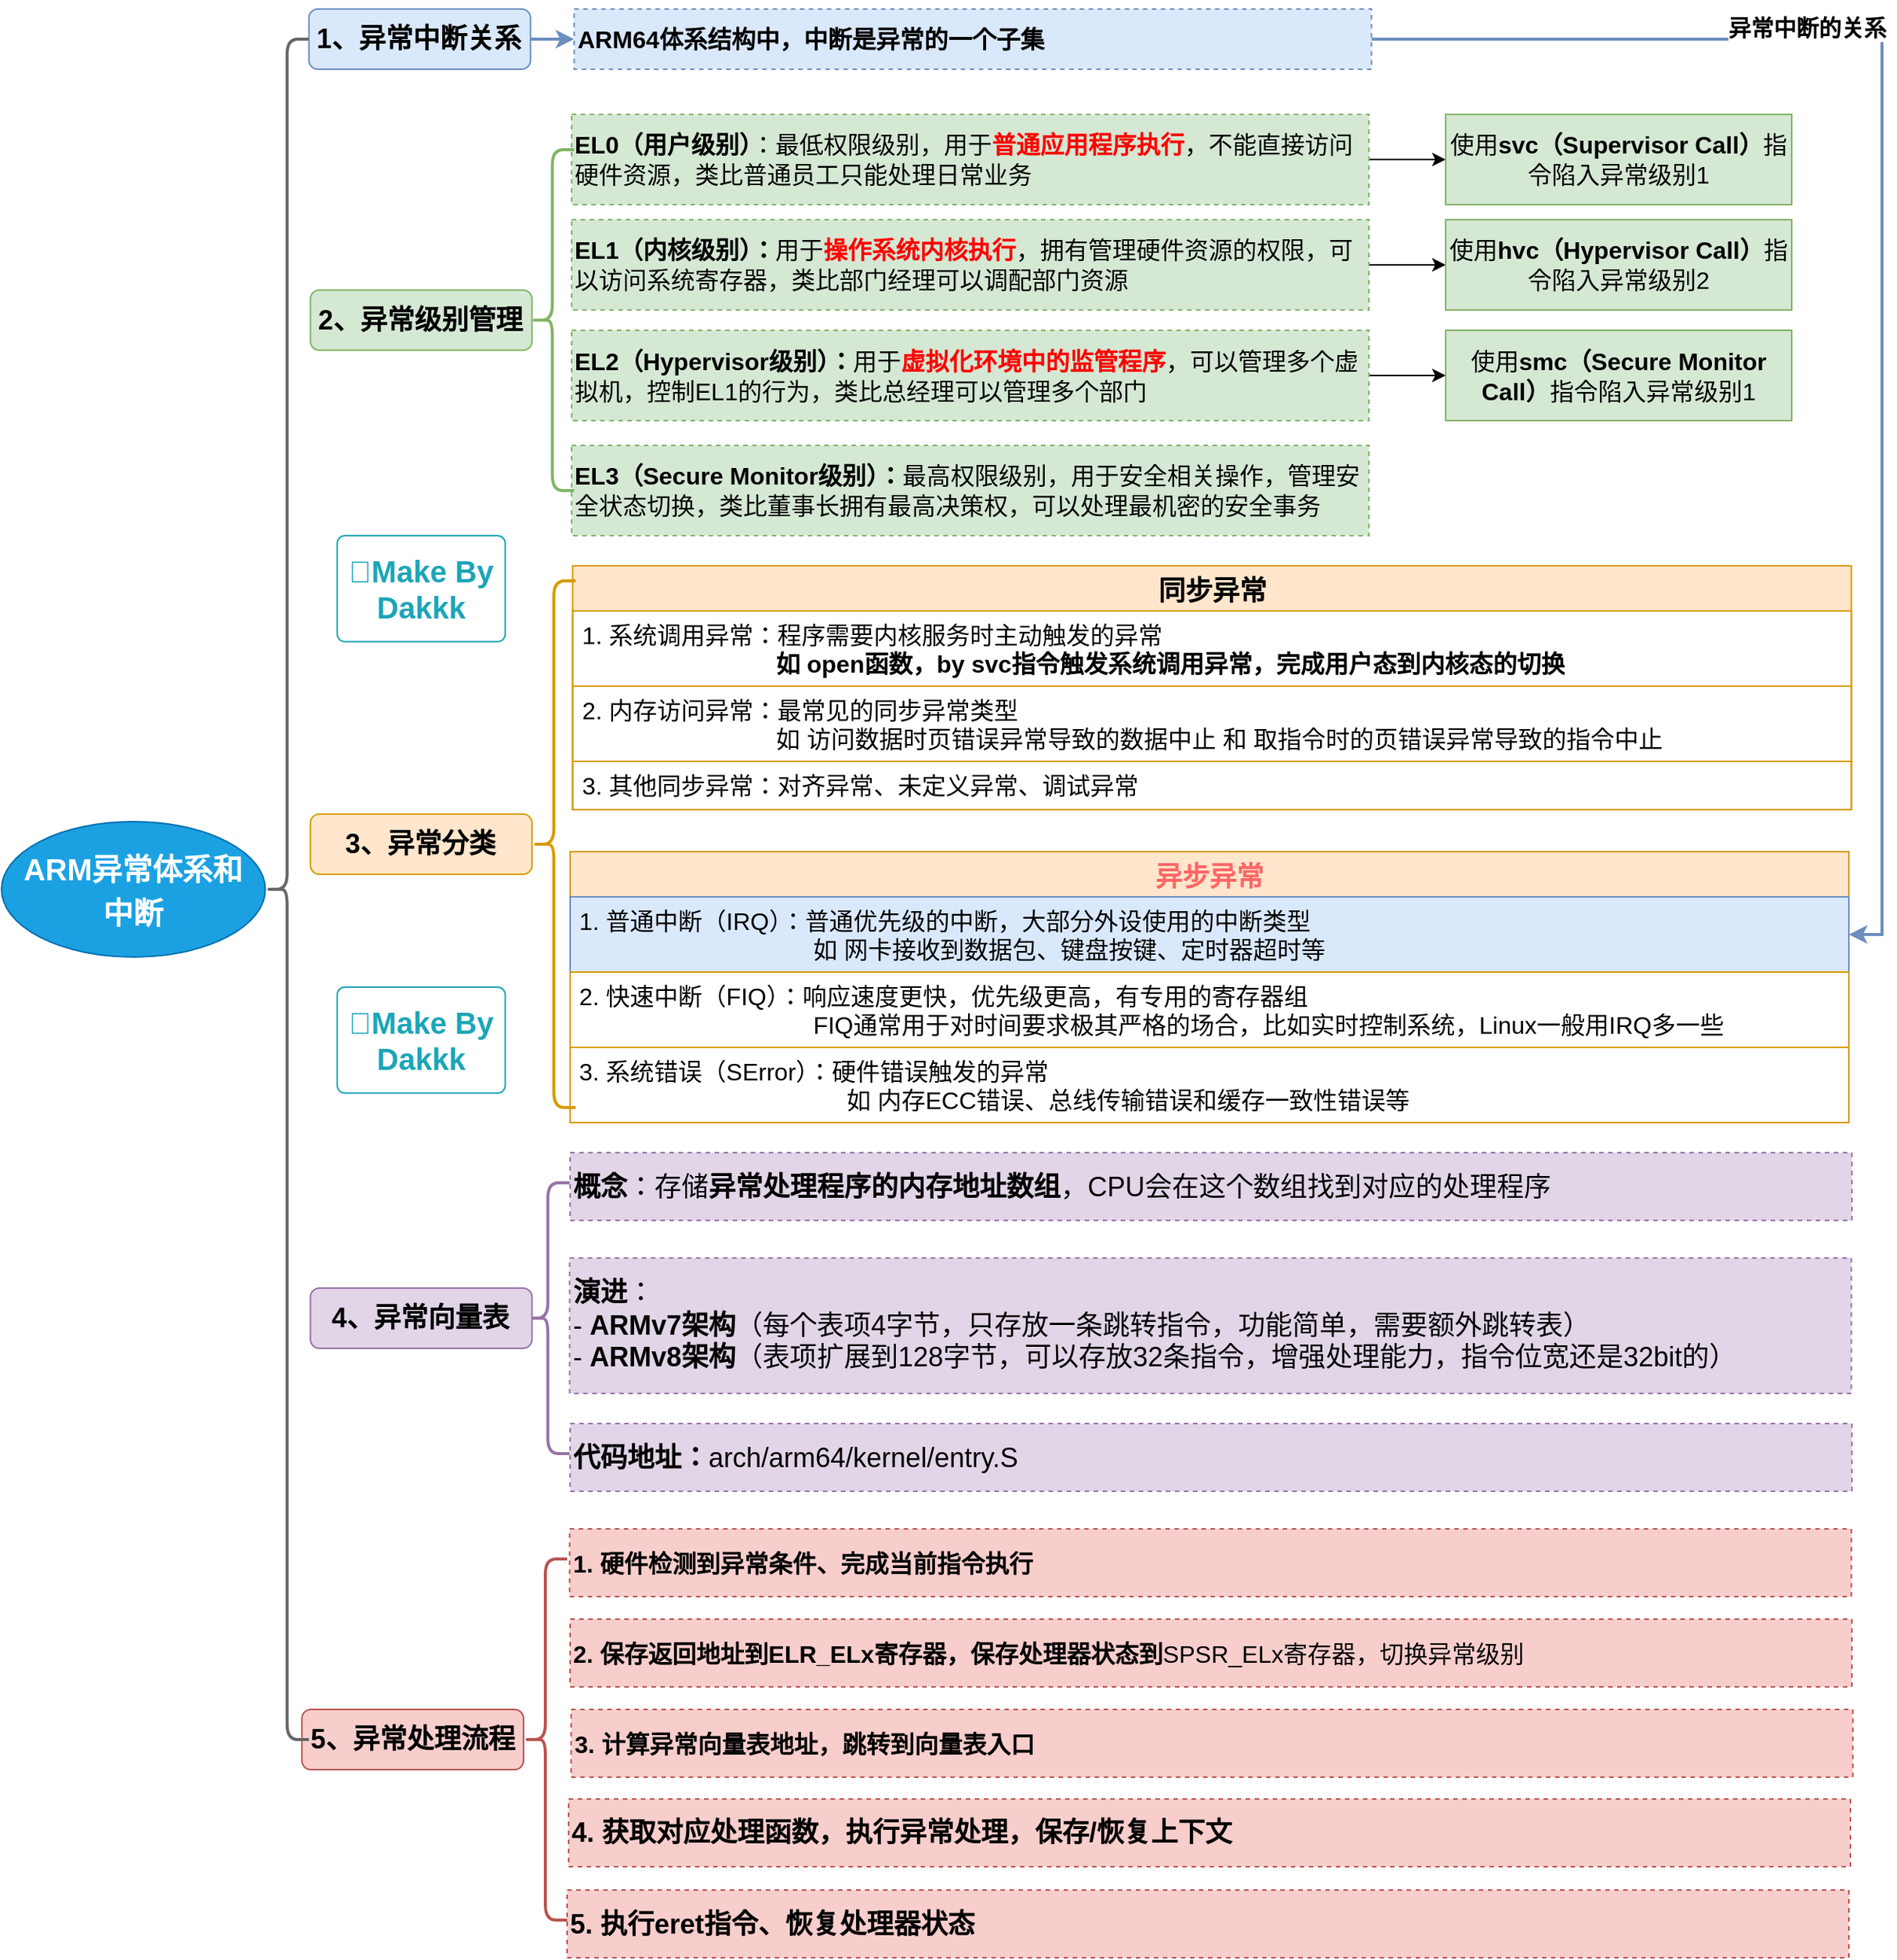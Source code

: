 <mxfile version="27.0.9">
  <diagram name="第 1 页" id="hvhz0mEbT-xumnUmbzxd">
    <mxGraphModel dx="2066" dy="2855" grid="1" gridSize="10" guides="1" tooltips="1" connect="1" arrows="1" fold="1" page="1" pageScale="1" pageWidth="1169" pageHeight="1654" math="0" shadow="0">
      <root>
        <mxCell id="0" />
        <mxCell id="1" parent="0" />
        <mxCell id="OzN_1pdyWGVlcitIOYUE-4" value="&lt;h2&gt;&lt;font style=&quot;font-size: 18px;&quot;&gt;2、异常级别管理&lt;/font&gt;&lt;/h2&gt;" style="rounded=1;whiteSpace=wrap;html=1;fillColor=#d5e8d4;strokeColor=#82b366;fontStyle=1" parent="1" vertex="1">
          <mxGeometry x="245.33" y="186.75" width="147.33" height="40" as="geometry" />
        </mxCell>
        <mxCell id="OzN_1pdyWGVlcitIOYUE-116" style="edgeStyle=orthogonalEdgeStyle;rounded=0;orthogonalLoop=1;jettySize=auto;html=1;entryX=0;entryY=0.5;entryDx=0;entryDy=0;" parent="1" source="OzN_1pdyWGVlcitIOYUE-5" target="OzN_1pdyWGVlcitIOYUE-113" edge="1">
          <mxGeometry relative="1" as="geometry" />
        </mxCell>
        <mxCell id="OzN_1pdyWGVlcitIOYUE-5" value="&lt;span style=&quot;font-size: 16px;&quot;&gt;&lt;b&gt;EL0（用户级别）&lt;/b&gt;：最低权限级别，用于&lt;font style=&quot;color: rgb(255, 0, 0);&quot;&gt;&lt;b&gt;普通应用程序执行&lt;/b&gt;&lt;/font&gt;，不能直接访问硬件资源，类比普通员工只能处理日常业务&lt;/span&gt;" style="text;html=1;align=left;verticalAlign=middle;whiteSpace=wrap;rounded=0;fillColor=#d5e8d4;strokeColor=#82b366;dashed=1;fontSize=14;" parent="1" vertex="1">
          <mxGeometry x="419" y="70" width="530" height="60" as="geometry" />
        </mxCell>
        <mxCell id="OzN_1pdyWGVlcitIOYUE-117" style="edgeStyle=orthogonalEdgeStyle;rounded=0;orthogonalLoop=1;jettySize=auto;html=1;entryX=0;entryY=0.5;entryDx=0;entryDy=0;" parent="1" source="OzN_1pdyWGVlcitIOYUE-6" target="OzN_1pdyWGVlcitIOYUE-114" edge="1">
          <mxGeometry relative="1" as="geometry" />
        </mxCell>
        <mxCell id="OzN_1pdyWGVlcitIOYUE-6" value="&lt;span style=&quot;font-size: 16px;&quot;&gt;&lt;b&gt;EL1（内核级别）：&lt;/b&gt;用于&lt;b&gt;&lt;font style=&quot;color: rgb(255, 0, 0);&quot;&gt;操作系统内核执行&lt;/font&gt;&lt;/b&gt;，拥有管理硬件资源的权限，可以访问系统寄存器，类比部门经理可以调配部门资源&lt;/span&gt;" style="text;html=1;align=left;verticalAlign=middle;whiteSpace=wrap;rounded=0;fillColor=#d5e8d4;strokeColor=#82b366;dashed=1;fontSize=14;" parent="1" vertex="1">
          <mxGeometry x="419" y="140" width="530" height="60" as="geometry" />
        </mxCell>
        <mxCell id="OzN_1pdyWGVlcitIOYUE-118" style="edgeStyle=orthogonalEdgeStyle;rounded=0;orthogonalLoop=1;jettySize=auto;html=1;entryX=0;entryY=0.5;entryDx=0;entryDy=0;" parent="1" source="OzN_1pdyWGVlcitIOYUE-7" target="OzN_1pdyWGVlcitIOYUE-115" edge="1">
          <mxGeometry relative="1" as="geometry" />
        </mxCell>
        <mxCell id="OzN_1pdyWGVlcitIOYUE-7" value="&lt;span style=&quot;font-size: 16px;&quot;&gt;&lt;b&gt;EL2（Hypervisor级别）：&lt;/b&gt;用于&lt;b&gt;&lt;font style=&quot;color: rgb(255, 0, 0);&quot;&gt;虚拟化环境中的监管程序&lt;/font&gt;&lt;/b&gt;，可以管理多个虚拟机，控制EL1的行为，类比总经理可以管理多个部门&lt;/span&gt;" style="text;html=1;align=left;verticalAlign=middle;whiteSpace=wrap;rounded=0;fillColor=#d5e8d4;strokeColor=#82b366;dashed=1;fontSize=14;" parent="1" vertex="1">
          <mxGeometry x="419" y="213.5" width="530" height="60" as="geometry" />
        </mxCell>
        <mxCell id="OzN_1pdyWGVlcitIOYUE-8" value="&lt;span style=&quot;font-size: 16px;&quot;&gt;&lt;b&gt;EL3（Secure Monitor级别）：&lt;/b&gt;最高权限级别，用于安全相关操作，管理安全状态切换，类比董事长拥有最高决策权，可以处理最机密的安全事务&lt;/span&gt;" style="text;html=1;align=left;verticalAlign=middle;whiteSpace=wrap;rounded=0;fillColor=#d5e8d4;strokeColor=#82b366;dashed=1;fontSize=14;" parent="1" vertex="1">
          <mxGeometry x="419" y="290" width="530" height="60" as="geometry" />
        </mxCell>
        <mxCell id="OzN_1pdyWGVlcitIOYUE-10" value="&lt;h2&gt;&lt;font style=&quot;font-size: 18px;&quot;&gt;3、异常分类&lt;/font&gt;&lt;/h2&gt;" style="rounded=1;whiteSpace=wrap;html=1;fillColor=#ffe6cc;strokeColor=#d79b00;fontStyle=1" parent="1" vertex="1">
          <mxGeometry x="245.33" y="535" width="147.33" height="40" as="geometry" />
        </mxCell>
        <mxCell id="OzN_1pdyWGVlcitIOYUE-11" value="&lt;font style=&quot;color: rgb(0, 0, 0);&quot;&gt;&lt;span style=&quot;font-size: 18px;&quot;&gt;同步异常&lt;/span&gt;&lt;/font&gt;" style="swimlane;fontStyle=1;align=center;verticalAlign=top;childLayout=stackLayout;horizontal=1;startSize=30;horizontalStack=0;resizeParent=1;resizeParentMax=0;resizeLast=0;collapsible=1;marginBottom=0;whiteSpace=wrap;html=1;fillColor=#ffe6cc;strokeColor=#d79b00;" parent="1" vertex="1">
          <mxGeometry x="419.67" y="370" width="850" height="162" as="geometry" />
        </mxCell>
        <mxCell id="OzN_1pdyWGVlcitIOYUE-12" value="&lt;span style=&quot;font-size: 16px;&quot;&gt;1. 系统调用异常：程序需要内核服务时主动触发的异常&lt;br&gt;&amp;nbsp; &amp;nbsp; &amp;nbsp; &amp;nbsp; &amp;nbsp; &amp;nbsp; &amp;nbsp; &amp;nbsp; &amp;nbsp; &amp;nbsp; &amp;nbsp; &amp;nbsp; &amp;nbsp; &amp;nbsp; &amp;nbsp;&lt;b&gt;如 open函数，by svc指令触发系统调用异常，完成用户态到内核态的切换&lt;/b&gt;&lt;/span&gt;" style="text;strokeColor=#d79b00;fillColor=none;align=left;verticalAlign=top;spacingLeft=4;spacingRight=4;overflow=hidden;rotatable=0;points=[[0,0.5],[1,0.5]];portConstraint=eastwest;whiteSpace=wrap;html=1;" parent="OzN_1pdyWGVlcitIOYUE-11" vertex="1">
          <mxGeometry y="30" width="850" height="50" as="geometry" />
        </mxCell>
        <mxCell id="OzN_1pdyWGVlcitIOYUE-13" value="&lt;span style=&quot;font-size: 16px;&quot;&gt;2. 内存访问异常：最常见的同步异常类型&lt;br&gt;&amp;nbsp; &amp;nbsp; &amp;nbsp; &amp;nbsp; &amp;nbsp; &amp;nbsp; &amp;nbsp; &amp;nbsp; &amp;nbsp; &amp;nbsp; &amp;nbsp; &amp;nbsp; &amp;nbsp; &amp;nbsp; &amp;nbsp;如 访问数据时页错误异常导致的数据&lt;/span&gt;&lt;span style=&quot;font-size: 16px;&quot;&gt;中止&lt;/span&gt;&lt;span style=&quot;font-size: 16px;&quot;&gt;&amp;nbsp;和 取指令时的页错误异常导致的指令中止&lt;/span&gt;" style="text;strokeColor=#d79b00;fillColor=none;align=left;verticalAlign=top;spacingLeft=4;spacingRight=4;overflow=hidden;rotatable=0;points=[[0,0.5],[1,0.5]];portConstraint=eastwest;whiteSpace=wrap;html=1;" parent="OzN_1pdyWGVlcitIOYUE-11" vertex="1">
          <mxGeometry y="80" width="850" height="50" as="geometry" />
        </mxCell>
        <mxCell id="OzN_1pdyWGVlcitIOYUE-14" value="&lt;span style=&quot;font-size: 16px;&quot;&gt;3. 其他同步异常：对齐异常、未定义异常、调试异常&lt;/span&gt;" style="text;strokeColor=#d79b00;fillColor=none;align=left;verticalAlign=top;spacingLeft=4;spacingRight=4;overflow=hidden;rotatable=0;points=[[0,0.5],[1,0.5]];portConstraint=eastwest;whiteSpace=wrap;html=1;" parent="OzN_1pdyWGVlcitIOYUE-11" vertex="1">
          <mxGeometry y="130" width="850" height="32" as="geometry" />
        </mxCell>
        <mxCell id="OzN_1pdyWGVlcitIOYUE-22" value="&lt;font style=&quot;font-size: 18px;&quot;&gt;&lt;b style=&quot;&quot;&gt;概念&lt;/b&gt;：存储&lt;b style=&quot;&quot;&gt;异常处理程序的内存地址数组&lt;/b&gt;，CPU会在这个数组找到对应的处理程序&lt;/font&gt;" style="text;html=1;align=left;verticalAlign=middle;whiteSpace=wrap;rounded=0;fillColor=#e1d5e7;strokeColor=#9673a6;dashed=1;fontSize=14;" parent="1" vertex="1">
          <mxGeometry x="418" y="760" width="852" height="45" as="geometry" />
        </mxCell>
        <mxCell id="OzN_1pdyWGVlcitIOYUE-26" value="" style="shape=curlyBracket;whiteSpace=wrap;html=1;rounded=1;labelPosition=left;verticalLabelPosition=middle;align=right;verticalAlign=middle;fillColor=#e1d5e7;strokeColor=#9673a6;strokeWidth=2;" parent="1" vertex="1">
          <mxGeometry x="388.67" y="780" width="29" height="180" as="geometry" />
        </mxCell>
        <mxCell id="OzN_1pdyWGVlcitIOYUE-113" value="&lt;font style=&quot;font-size: 16px;&quot;&gt;使用&lt;b&gt;svc（Supervisor Call）&lt;/b&gt;指令陷入异常级别1&lt;/font&gt;" style="rounded=0;whiteSpace=wrap;html=1;fillColor=#d5e8d4;strokeColor=#82b366;" parent="1" vertex="1">
          <mxGeometry x="1000" y="70" width="230" height="60" as="geometry" />
        </mxCell>
        <mxCell id="OzN_1pdyWGVlcitIOYUE-114" value="&lt;font style=&quot;&quot;&gt;&lt;span style=&quot;font-size: 16px;&quot;&gt;使用&lt;b&gt;hvc（Hypervisor Call）&lt;/b&gt;指令陷入异常级别2&lt;/span&gt;&lt;/font&gt;" style="rounded=0;whiteSpace=wrap;html=1;fillColor=#d5e8d4;strokeColor=#82b366;" parent="1" vertex="1">
          <mxGeometry x="1000" y="140" width="230" height="60" as="geometry" />
        </mxCell>
        <mxCell id="OzN_1pdyWGVlcitIOYUE-115" value="&lt;font style=&quot;&quot;&gt;&lt;span style=&quot;font-size: 16px;&quot;&gt;使用&lt;b&gt;smc（Secure Monitor Call）&lt;/b&gt;指令陷入异常级别1&lt;/span&gt;&lt;/font&gt;" style="rounded=0;whiteSpace=wrap;html=1;fillColor=#d5e8d4;strokeColor=#82b366;" parent="1" vertex="1">
          <mxGeometry x="1000" y="213.5" width="230" height="60" as="geometry" />
        </mxCell>
        <mxCell id="OzN_1pdyWGVlcitIOYUE-119" value="&lt;font color=&quot;#ff6666&quot;&gt;&lt;span style=&quot;font-size: 18px;&quot;&gt;异步异常&lt;/span&gt;&lt;/font&gt;" style="swimlane;fontStyle=1;align=center;verticalAlign=top;childLayout=stackLayout;horizontal=1;startSize=30;horizontalStack=0;resizeParent=1;resizeParentMax=0;resizeLast=0;collapsible=1;marginBottom=0;whiteSpace=wrap;html=1;fillColor=#ffe6cc;strokeColor=#d79b00;" parent="1" vertex="1">
          <mxGeometry x="418.0" y="560" width="850" height="180" as="geometry" />
        </mxCell>
        <mxCell id="OzN_1pdyWGVlcitIOYUE-120" value="&lt;span style=&quot;font-size: 16px;&quot;&gt;1. 普通中断（IRQ）：普通优先级的中断，大部分外设使用的中断类型&lt;/span&gt;&lt;br&gt;&lt;span style=&quot;font-size: 16px;&quot;&gt;&amp;nbsp; &amp;nbsp; &amp;nbsp; &amp;nbsp; &amp;nbsp; &amp;nbsp; &amp;nbsp; &amp;nbsp; &amp;nbsp; &amp;nbsp; &amp;nbsp; &amp;nbsp; &amp;nbsp; &amp;nbsp; &amp;nbsp; &amp;nbsp; &amp;nbsp; &amp;nbsp;如&amp;nbsp;网卡接收到数据包、键盘按键、定时器超时等&lt;/span&gt;" style="text;strokeColor=#6c8ebf;fillColor=#dae8fc;align=left;verticalAlign=top;spacingLeft=4;spacingRight=4;overflow=hidden;rotatable=0;points=[[0,0.5],[1,0.5]];portConstraint=eastwest;whiteSpace=wrap;html=1;" parent="OzN_1pdyWGVlcitIOYUE-119" vertex="1">
          <mxGeometry y="30" width="850" height="50" as="geometry" />
        </mxCell>
        <mxCell id="OzN_1pdyWGVlcitIOYUE-121" value="&lt;span style=&quot;font-size: 16px;&quot;&gt;2. 快速中断（FIQ）：响应速度更快，优先级更高，有专用的寄存器组&lt;/span&gt;&lt;br&gt;&lt;span style=&quot;font-size: 16px;&quot;&gt;&lt;span style=&quot;white-space: pre;&quot;&gt;&#x9;&lt;/span&gt;&amp;nbsp; &amp;nbsp; &amp;nbsp; &amp;nbsp; &amp;nbsp; &amp;nbsp; &amp;nbsp; &amp;nbsp; &amp;nbsp; &amp;nbsp; &amp;nbsp; &amp;nbsp; &amp;nbsp; &amp;nbsp;FIQ通常用于对时间要求极其严格的场合，比如实时控制系统，Linux一般用IRQ多一些&lt;/span&gt;" style="text;strokeColor=#d79b00;fillColor=none;align=left;verticalAlign=top;spacingLeft=4;spacingRight=4;overflow=hidden;rotatable=0;points=[[0,0.5],[1,0.5]];portConstraint=eastwest;whiteSpace=wrap;html=1;" parent="OzN_1pdyWGVlcitIOYUE-119" vertex="1">
          <mxGeometry y="80" width="850" height="50" as="geometry" />
        </mxCell>
        <mxCell id="OzN_1pdyWGVlcitIOYUE-122" value="&lt;span style=&quot;font-size: 16px;&quot;&gt;3. 系统错误（SError）：硬件错误触发的异常&lt;br&gt;&amp;nbsp; &amp;nbsp; &amp;nbsp; &amp;nbsp; &amp;nbsp; &amp;nbsp; &amp;nbsp; &amp;nbsp; &amp;nbsp; &amp;nbsp; &amp;nbsp; &amp;nbsp; &amp;nbsp; &amp;nbsp; &amp;nbsp; &amp;nbsp; &amp;nbsp; &amp;nbsp; &amp;nbsp; &amp;nbsp;&amp;nbsp;&lt;/span&gt;&lt;span style=&quot;font-size: 16px;&quot;&gt;如&amp;nbsp;内存ECC错误、总线传输错误和缓存一致性错误等&lt;/span&gt;" style="text;strokeColor=#d79b00;fillColor=none;align=left;verticalAlign=top;spacingLeft=4;spacingRight=4;overflow=hidden;rotatable=0;points=[[0,0.5],[1,0.5]];portConstraint=eastwest;whiteSpace=wrap;html=1;" parent="OzN_1pdyWGVlcitIOYUE-119" vertex="1">
          <mxGeometry y="130" width="850" height="50" as="geometry" />
        </mxCell>
        <mxCell id="OzN_1pdyWGVlcitIOYUE-123" value="" style="shape=curlyBracket;whiteSpace=wrap;html=1;rounded=1;labelPosition=left;verticalLabelPosition=middle;align=right;verticalAlign=middle;fillColor=#d5e8d4;strokeColor=#82b366;strokeWidth=2;" parent="1" vertex="1">
          <mxGeometry x="391.67" y="93.5" width="29" height="226.5" as="geometry" />
        </mxCell>
        <mxCell id="OzN_1pdyWGVlcitIOYUE-144" style="edgeStyle=orthogonalEdgeStyle;rounded=0;orthogonalLoop=1;jettySize=auto;html=1;entryX=0;entryY=0.5;entryDx=0;entryDy=0;fillColor=#dae8fc;strokeColor=#6c8ebf;strokeWidth=2;" parent="1" source="OzN_1pdyWGVlcitIOYUE-124" target="OzN_1pdyWGVlcitIOYUE-125" edge="1">
          <mxGeometry relative="1" as="geometry" />
        </mxCell>
        <mxCell id="OzN_1pdyWGVlcitIOYUE-124" value="&lt;h2&gt;&lt;font style=&quot;font-size: 18px;&quot;&gt;1、异常中断关系&lt;/font&gt;&lt;/h2&gt;" style="rounded=1;whiteSpace=wrap;html=1;fillColor=#dae8fc;strokeColor=#6c8ebf;fontStyle=1" parent="1" vertex="1">
          <mxGeometry x="244.34" width="147.33" height="40" as="geometry" />
        </mxCell>
        <mxCell id="OzN_1pdyWGVlcitIOYUE-127" style="edgeStyle=orthogonalEdgeStyle;rounded=0;orthogonalLoop=1;jettySize=auto;html=1;entryX=1;entryY=0.5;entryDx=0;entryDy=0;fillColor=#dae8fc;strokeColor=#6c8ebf;strokeWidth=2;" parent="1" source="OzN_1pdyWGVlcitIOYUE-125" target="OzN_1pdyWGVlcitIOYUE-120" edge="1">
          <mxGeometry relative="1" as="geometry">
            <Array as="points">
              <mxPoint x="1290" y="20" />
              <mxPoint x="1290" y="615" />
            </Array>
          </mxGeometry>
        </mxCell>
        <mxCell id="OzN_1pdyWGVlcitIOYUE-128" value="&lt;font style=&quot;font-size: 15px;&quot;&gt;&lt;b&gt;异常中断的关系&lt;/b&gt;&lt;/font&gt;" style="edgeLabel;html=1;align=center;verticalAlign=middle;resizable=0;points=[];" parent="OzN_1pdyWGVlcitIOYUE-127" vertex="1" connectable="0">
          <mxGeometry x="0.257" y="2" relative="1" as="geometry">
            <mxPoint x="-52" y="-270" as="offset" />
          </mxGeometry>
        </mxCell>
        <mxCell id="OzN_1pdyWGVlcitIOYUE-125" value="&lt;span style=&quot;font-size: 16px;&quot;&gt;&lt;b&gt;ARM64体系结构中，中断是异常的一个子集&lt;/b&gt;&lt;/span&gt;" style="text;html=1;align=left;verticalAlign=middle;whiteSpace=wrap;rounded=0;fillColor=#dae8fc;strokeColor=#6c8ebf;dashed=1;fontSize=14;" parent="1" vertex="1">
          <mxGeometry x="420.67" width="530" height="40" as="geometry" />
        </mxCell>
        <mxCell id="OzN_1pdyWGVlcitIOYUE-129" value="&lt;h2&gt;&lt;font style=&quot;font-size: 18px;&quot;&gt;4、异常向量表&lt;/font&gt;&lt;/h2&gt;" style="rounded=1;whiteSpace=wrap;html=1;fillColor=#e1d5e7;strokeColor=#9673a6;fontStyle=1" parent="1" vertex="1">
          <mxGeometry x="245.33" y="850" width="147.33" height="40" as="geometry" />
        </mxCell>
        <mxCell id="OzN_1pdyWGVlcitIOYUE-131" value="&lt;font style=&quot;font-size: 18px;&quot;&gt;&lt;b style=&quot;&quot;&gt;演进&lt;/b&gt;：&lt;br&gt;- &lt;b&gt;ARMv7架构&lt;/b&gt;（每个表项4字节，只存放一条跳转指令，功能简单，需要额外跳转表）&lt;br&gt;- &lt;b&gt;ARMv8架构&lt;/b&gt;（表项扩展到128字节，可以存放32条指令，增强处理能力，指令位宽还是32bit的）&lt;/font&gt;" style="text;html=1;align=left;verticalAlign=middle;whiteSpace=wrap;rounded=0;fillColor=#e1d5e7;strokeColor=#9673a6;dashed=1;fontSize=14;" parent="1" vertex="1">
          <mxGeometry x="417.67" y="830" width="852" height="90" as="geometry" />
        </mxCell>
        <mxCell id="OzN_1pdyWGVlcitIOYUE-132" value="&lt;span style=&quot;font-size: 18px;&quot;&gt;&lt;b&gt;代码地址：&lt;/b&gt;arch/arm64/kernel/entry.S&lt;/span&gt;" style="text;html=1;align=left;verticalAlign=middle;whiteSpace=wrap;rounded=0;fillColor=#e1d5e7;strokeColor=#9673a6;dashed=1;fontSize=14;" parent="1" vertex="1">
          <mxGeometry x="418" y="940" width="852" height="45" as="geometry" />
        </mxCell>
        <mxCell id="OzN_1pdyWGVlcitIOYUE-133" value="" style="shape=curlyBracket;whiteSpace=wrap;html=1;rounded=1;labelPosition=left;verticalLabelPosition=middle;align=right;verticalAlign=middle;fillColor=#ffe6cc;strokeColor=#d79b00;strokeWidth=2;" parent="1" vertex="1">
          <mxGeometry x="392.66" y="380" width="29" height="350" as="geometry" />
        </mxCell>
        <mxCell id="OzN_1pdyWGVlcitIOYUE-134" value="&lt;h2&gt;&lt;font style=&quot;font-size: 18px;&quot;&gt;5、异常处理流程&lt;/font&gt;&lt;/h2&gt;" style="rounded=1;whiteSpace=wrap;html=1;fillColor=#f8cecc;strokeColor=#b85450;fontStyle=1" parent="1" vertex="1">
          <mxGeometry x="239.67" y="1130" width="147.33" height="40" as="geometry" />
        </mxCell>
        <mxCell id="OzN_1pdyWGVlcitIOYUE-136" value="&lt;b style=&quot;&quot;&gt;&lt;font style=&quot;font-size: 16px;&quot;&gt;1. 硬件检测到异常条件、完成当前指令执行&lt;/font&gt;&lt;/b&gt;" style="text;html=1;align=left;verticalAlign=middle;whiteSpace=wrap;rounded=0;fillColor=#f8cecc;strokeColor=#b85450;dashed=1;fontSize=14;" parent="1" vertex="1">
          <mxGeometry x="417.67" y="1010" width="852" height="45" as="geometry" />
        </mxCell>
        <mxCell id="OzN_1pdyWGVlcitIOYUE-137" value="&lt;font style=&quot;font-size: 16px;&quot;&gt;&lt;b style=&quot;&quot;&gt;2. 保存返回地址到ELR_ELx寄存器，保存处理器状态到&lt;/b&gt;SPSR_ELx寄存器，切换异常级别&lt;/font&gt;" style="text;html=1;align=left;verticalAlign=middle;whiteSpace=wrap;rounded=0;fillColor=#f8cecc;strokeColor=#b85450;dashed=1;fontSize=14;" parent="1" vertex="1">
          <mxGeometry x="418" y="1070" width="852" height="45" as="geometry" />
        </mxCell>
        <mxCell id="OzN_1pdyWGVlcitIOYUE-138" value="&lt;span style=&quot;font-size: 16px;&quot;&gt;&lt;b&gt;3. 计算异常向量表地址，跳转到向量表入口&lt;/b&gt;&lt;/span&gt;" style="text;html=1;align=left;verticalAlign=middle;whiteSpace=wrap;rounded=0;fillColor=#f8cecc;strokeColor=#b85450;dashed=1;fontSize=14;" parent="1" vertex="1">
          <mxGeometry x="418.67" y="1130" width="852" height="45" as="geometry" />
        </mxCell>
        <mxCell id="OzN_1pdyWGVlcitIOYUE-139" value="&lt;span style=&quot;font-size: 18px;&quot;&gt;&lt;b&gt;4. 获取对应处理函数，执行异常处理，保存/恢复上下文&lt;/b&gt;&lt;/span&gt;" style="text;html=1;align=left;verticalAlign=middle;whiteSpace=wrap;rounded=0;fillColor=#f8cecc;strokeColor=#b85450;dashed=1;fontSize=14;" parent="1" vertex="1">
          <mxGeometry x="417" y="1189.5" width="852" height="45" as="geometry" />
        </mxCell>
        <mxCell id="OzN_1pdyWGVlcitIOYUE-140" value="&lt;span style=&quot;font-size: 18px;&quot;&gt;&lt;b&gt;5. 执行eret指令、恢复处理器状态&lt;/b&gt;&lt;/span&gt;" style="text;html=1;align=left;verticalAlign=middle;whiteSpace=wrap;rounded=0;fillColor=#f8cecc;strokeColor=#b85450;dashed=1;fontSize=14;" parent="1" vertex="1">
          <mxGeometry x="416" y="1250" width="852" height="45" as="geometry" />
        </mxCell>
        <mxCell id="OzN_1pdyWGVlcitIOYUE-143" value="&lt;h1&gt;&lt;span style=&quot;font-size: 20px;&quot;&gt;ARM异常体系和&lt;br&gt;中断&lt;/span&gt;&lt;/h1&gt;" style="ellipse;whiteSpace=wrap;html=1;fillColor=#1ba1e2;strokeColor=#006EAF;fontColor=#ffffff;fontStyle=1" parent="1" vertex="1">
          <mxGeometry x="40" y="540" width="175.34" height="90" as="geometry" />
        </mxCell>
        <mxCell id="OzN_1pdyWGVlcitIOYUE-145" value="" style="shape=curlyBracket;whiteSpace=wrap;html=1;rounded=1;labelPosition=left;verticalLabelPosition=middle;align=right;verticalAlign=middle;fillColor=#f8cecc;strokeColor=#b85450;strokeWidth=2;" parent="1" vertex="1">
          <mxGeometry x="387" y="1030" width="29" height="240" as="geometry" />
        </mxCell>
        <mxCell id="OzN_1pdyWGVlcitIOYUE-146" value="" style="shape=curlyBracket;whiteSpace=wrap;html=1;rounded=1;labelPosition=left;verticalLabelPosition=middle;align=right;verticalAlign=middle;fillColor=#f5f5f5;strokeColor=#666666;strokeWidth=2;fontColor=#333333;" parent="1" vertex="1">
          <mxGeometry x="215.34" y="20" width="29" height="1130" as="geometry" />
        </mxCell>
        <mxCell id="DTLsZqfn-k8iYOhoRjgL-1" value="&lt;font style=&quot;font-size: 20px;&quot;&gt;🌻Make By Dakkk&lt;/font&gt;" style="html=1;shadow=0;dashed=0;shape=mxgraph.bootstrap.rrect;rSize=5;strokeColor=#1CA5B8;strokeWidth=1;fillColor=none;fontColor=#1CA5B8;whiteSpace=wrap;align=center;verticalAlign=middle;spacingLeft=0;fontStyle=1;fontSize=16;spacing=5;" parent="1" vertex="1">
          <mxGeometry x="263.16" y="350" width="111.67" height="70.39" as="geometry" />
        </mxCell>
        <mxCell id="DTLsZqfn-k8iYOhoRjgL-2" value="&lt;font style=&quot;font-size: 20px;&quot;&gt;🌻Make By Dakkk&lt;/font&gt;" style="html=1;shadow=0;dashed=0;shape=mxgraph.bootstrap.rrect;rSize=5;strokeColor=#1CA5B8;strokeWidth=1;fillColor=none;fontColor=#1CA5B8;whiteSpace=wrap;align=center;verticalAlign=middle;spacingLeft=0;fontStyle=1;fontSize=16;spacing=5;" parent="1" vertex="1">
          <mxGeometry x="263.16" y="650" width="111.67" height="70.39" as="geometry" />
        </mxCell>
      </root>
    </mxGraphModel>
  </diagram>
</mxfile>

